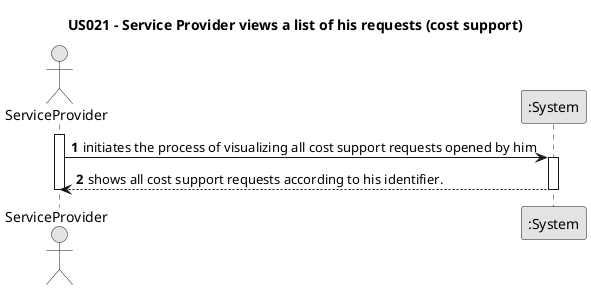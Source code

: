 @startuml
skinparam monochrome true
skinparam packageStyle rectangle
skinparam shadowing false

title US021 - Service Provider views a list of his requests (cost support)

autonumber

actor ServiceProvider as sp
participant ":System" as system

activate sp
    sp -> system : initiates the process of visualizing all cost support requests opened by him
    activate system
        system --> sp : shows all cost support requests according to his identifier.
    deactivate system
deactivate sp


@enduml
